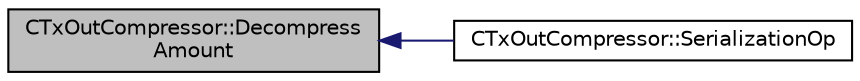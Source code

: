 digraph "CTxOutCompressor::DecompressAmount"
{
  edge [fontname="Helvetica",fontsize="10",labelfontname="Helvetica",labelfontsize="10"];
  node [fontname="Helvetica",fontsize="10",shape=record];
  rankdir="LR";
  Node6 [label="CTxOutCompressor::Decompress\lAmount",height=0.2,width=0.4,color="black", fillcolor="grey75", style="filled", fontcolor="black"];
  Node6 -> Node7 [dir="back",color="midnightblue",fontsize="10",style="solid",fontname="Helvetica"];
  Node7 [label="CTxOutCompressor::SerializationOp",height=0.2,width=0.4,color="black", fillcolor="white", style="filled",URL="$class_c_tx_out_compressor.html#aad933ec09f7d6a764bd49da399f9083b"];
}

